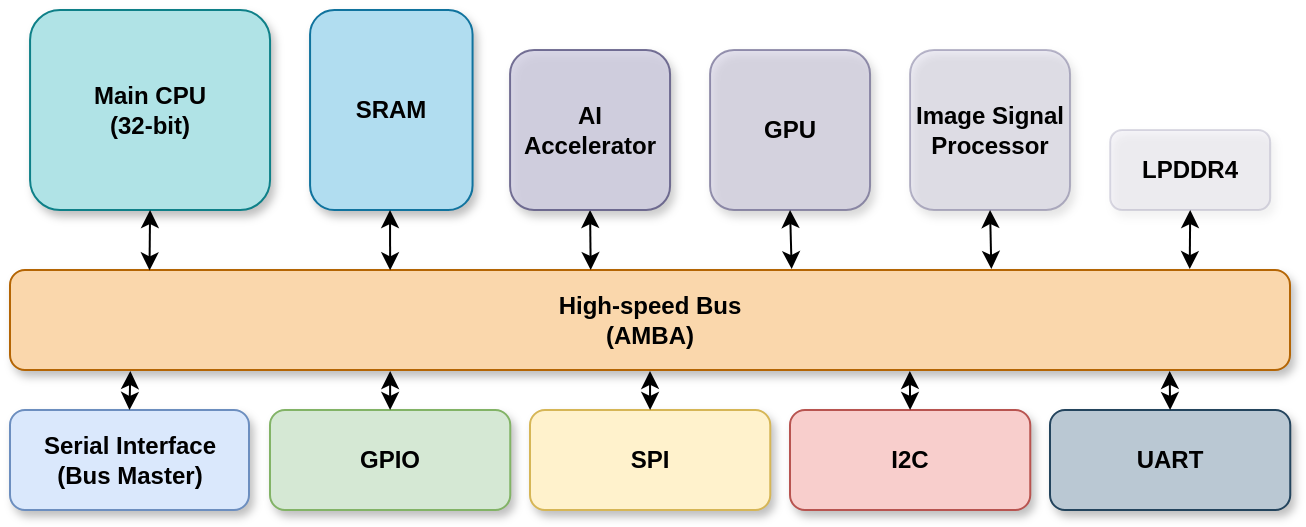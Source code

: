 <mxfile version="24.7.16">
  <diagram name="Page-1" id="7c7Gsr3EZ65wrOukpcMr">
    <mxGraphModel dx="1789" dy="1598" grid="1" gridSize="10" guides="1" tooltips="1" connect="1" arrows="1" fold="1" page="0" pageScale="1" pageWidth="850" pageHeight="1100" math="0" shadow="0">
      <root>
        <mxCell id="0" />
        <mxCell id="1" parent="0" />
        <mxCell id="WEE4pHvyWrbr1R9gSWEm-3" value="&lt;div&gt;High-speed Bus&lt;/div&gt;&lt;div&gt;(AMBA)&lt;br&gt;&lt;/div&gt;" style="rounded=1;whiteSpace=wrap;html=1;points=[[0.09,0,0,0,0]];fillColor=#fad7ac;strokeColor=#b46504;shadow=1;fontStyle=1" parent="1" vertex="1">
          <mxGeometry x="-40" y="-530" width="640" height="50" as="geometry" />
        </mxCell>
        <mxCell id="WEE4pHvyWrbr1R9gSWEm-4" value="&lt;div&gt;Main CPU&lt;/div&gt;&lt;div&gt;(32-bit)&lt;br&gt;&lt;/div&gt;" style="rounded=1;whiteSpace=wrap;html=1;fillColor=#b0e3e6;strokeColor=#0e8088;shadow=1;fontStyle=1" parent="1" vertex="1">
          <mxGeometry x="-29.97" y="-660" width="120" height="100" as="geometry" />
        </mxCell>
        <mxCell id="WEE4pHvyWrbr1R9gSWEm-5" value="SRAM" style="rounded=1;whiteSpace=wrap;html=1;fillColor=#b1ddf0;strokeColor=#10739e;shadow=1;fontStyle=1" parent="1" vertex="1">
          <mxGeometry x="110.03" y="-660" width="81.25" height="100" as="geometry" />
        </mxCell>
        <mxCell id="WEE4pHvyWrbr1R9gSWEm-6" value="&lt;div&gt;Serial Interface&lt;/div&gt;&lt;div&gt;(Bus Master)&lt;br&gt;&lt;/div&gt;" style="rounded=1;whiteSpace=wrap;html=1;fillColor=#dae8fc;strokeColor=#6c8ebf;shadow=1;fontStyle=1" parent="1" vertex="1">
          <mxGeometry x="-40" y="-460" width="119.5" height="50" as="geometry" />
        </mxCell>
        <mxCell id="WEE4pHvyWrbr1R9gSWEm-9" value="&lt;div&gt;GPIO&lt;/div&gt;" style="rounded=1;whiteSpace=wrap;html=1;fillColor=#d5e8d4;strokeColor=#82b366;shadow=1;fontStyle=1" parent="1" vertex="1">
          <mxGeometry x="90" y="-460" width="120.13" height="50" as="geometry" />
        </mxCell>
        <mxCell id="WEE4pHvyWrbr1R9gSWEm-11" value="SPI" style="rounded=1;whiteSpace=wrap;html=1;fillColor=#fff2cc;strokeColor=#d6b656;shadow=1;fontStyle=1" parent="1" vertex="1">
          <mxGeometry x="220" y="-460" width="120.13" height="50" as="geometry" />
        </mxCell>
        <mxCell id="WEE4pHvyWrbr1R9gSWEm-24" style="edgeStyle=orthogonalEdgeStyle;rounded=0;orthogonalLoop=1;jettySize=auto;html=1;exitX=0.5;exitY=1;exitDx=0;exitDy=0;entryX=0.438;entryY=0;entryDx=0;entryDy=0;entryPerimeter=0;startArrow=classic;startFill=1;fontStyle=1" parent="1" source="WEE4pHvyWrbr1R9gSWEm-12" edge="1">
          <mxGeometry relative="1" as="geometry">
            <mxPoint x="250.35" y="-530" as="targetPoint" />
          </mxGeometry>
        </mxCell>
        <mxCell id="WEE4pHvyWrbr1R9gSWEm-12" value="AI Accelerator" style="rounded=1;whiteSpace=wrap;html=1;fillColor=#d0cee2;strokeColor=#56517e;opacity=80;shadow=1;fontStyle=1" parent="1" vertex="1">
          <mxGeometry x="210.03" y="-640" width="80" height="80" as="geometry" />
        </mxCell>
        <mxCell id="WEE4pHvyWrbr1R9gSWEm-13" value="GPU" style="rounded=1;whiteSpace=wrap;html=1;fillColor=#d0cee2;strokeColor=#56517e;opacity=60;shadow=1;fontStyle=1" parent="1" vertex="1">
          <mxGeometry x="310.03" y="-640" width="80" height="80" as="geometry" />
        </mxCell>
        <mxCell id="WEE4pHvyWrbr1R9gSWEm-17" value="I2C" style="rounded=1;whiteSpace=wrap;html=1;fillColor=#f8cecc;strokeColor=#b85450;shadow=1;fontStyle=1" parent="1" vertex="1">
          <mxGeometry x="350" y="-460" width="120.13" height="50" as="geometry" />
        </mxCell>
        <mxCell id="WEE4pHvyWrbr1R9gSWEm-18" value="UART" style="rounded=1;whiteSpace=wrap;html=1;fillColor=#bac8d3;strokeColor=#23445d;shadow=1;fontStyle=1" parent="1" vertex="1">
          <mxGeometry x="480" y="-460" width="120.13" height="50" as="geometry" />
        </mxCell>
        <mxCell id="WEE4pHvyWrbr1R9gSWEm-20" style="edgeStyle=orthogonalEdgeStyle;rounded=0;orthogonalLoop=1;jettySize=auto;html=1;exitX=0.5;exitY=1;exitDx=0;exitDy=0;entryX=0.109;entryY=0.004;entryDx=0;entryDy=0;entryPerimeter=0;startArrow=classic;startFill=1;fontStyle=1" parent="1" source="WEE4pHvyWrbr1R9gSWEm-4" target="WEE4pHvyWrbr1R9gSWEm-3" edge="1">
          <mxGeometry relative="1" as="geometry">
            <mxPoint x="27.63" y="-530" as="targetPoint" />
          </mxGeometry>
        </mxCell>
        <mxCell id="WEE4pHvyWrbr1R9gSWEm-21" value="" style="ellipse;whiteSpace=wrap;html=1;aspect=fixed;fontStyle=1" parent="1" vertex="1">
          <mxGeometry x="150.03" y="-530" as="geometry" />
        </mxCell>
        <mxCell id="WEE4pHvyWrbr1R9gSWEm-22" style="edgeStyle=orthogonalEdgeStyle;rounded=0;orthogonalLoop=1;jettySize=auto;html=1;entryX=0.297;entryY=0.003;entryDx=0;entryDy=0;entryPerimeter=0;startArrow=classic;startFill=1;fontStyle=1" parent="1" target="WEE4pHvyWrbr1R9gSWEm-3" edge="1">
          <mxGeometry relative="1" as="geometry">
            <mxPoint x="150" y="-560" as="sourcePoint" />
            <mxPoint x="149.23" y="-530.1" as="targetPoint" />
          </mxGeometry>
        </mxCell>
        <mxCell id="WEE4pHvyWrbr1R9gSWEm-26" style="edgeStyle=orthogonalEdgeStyle;rounded=0;orthogonalLoop=1;jettySize=auto;html=1;exitX=0.5;exitY=1;exitDx=0;exitDy=0;entryX=0.595;entryY=-0.009;entryDx=0;entryDy=0;entryPerimeter=0;startArrow=classic;startFill=1;fontStyle=1" parent="1" source="WEE4pHvyWrbr1R9gSWEm-13" edge="1">
          <mxGeometry relative="1" as="geometry">
            <mxPoint x="350.83" y="-530.45" as="targetPoint" />
          </mxGeometry>
        </mxCell>
        <mxCell id="WEE4pHvyWrbr1R9gSWEm-27" style="edgeStyle=orthogonalEdgeStyle;rounded=0;orthogonalLoop=1;jettySize=auto;html=1;exitX=0.5;exitY=0;exitDx=0;exitDy=0;entryX=0.498;entryY=-0.014;entryDx=0;entryDy=0;entryPerimeter=0;fontStyle=1" parent="1" source="WEE4pHvyWrbr1R9gSWEm-6" target="WEE4pHvyWrbr1R9gSWEm-6" edge="1">
          <mxGeometry relative="1" as="geometry" />
        </mxCell>
        <mxCell id="WEE4pHvyWrbr1R9gSWEm-28" style="edgeStyle=orthogonalEdgeStyle;rounded=0;orthogonalLoop=1;jettySize=auto;html=1;exitX=0.5;exitY=0;exitDx=0;exitDy=0;entryX=0.094;entryY=1.01;entryDx=0;entryDy=0;entryPerimeter=0;startArrow=classic;startFill=1;fontStyle=1" parent="1" source="WEE4pHvyWrbr1R9gSWEm-6" target="WEE4pHvyWrbr1R9gSWEm-3" edge="1">
          <mxGeometry relative="1" as="geometry" />
        </mxCell>
        <mxCell id="WEE4pHvyWrbr1R9gSWEm-29" style="edgeStyle=orthogonalEdgeStyle;rounded=0;orthogonalLoop=1;jettySize=auto;html=1;exitX=0.5;exitY=0;exitDx=0;exitDy=0;entryX=0.297;entryY=1.01;entryDx=0;entryDy=0;entryPerimeter=0;startArrow=classic;startFill=1;fontStyle=1" parent="1" source="WEE4pHvyWrbr1R9gSWEm-9" target="WEE4pHvyWrbr1R9gSWEm-3" edge="1">
          <mxGeometry relative="1" as="geometry" />
        </mxCell>
        <mxCell id="WEE4pHvyWrbr1R9gSWEm-30" style="edgeStyle=orthogonalEdgeStyle;rounded=0;orthogonalLoop=1;jettySize=auto;html=1;exitX=0.5;exitY=0;exitDx=0;exitDy=0;entryX=0.5;entryY=1.009;entryDx=0;entryDy=0;entryPerimeter=0;startArrow=classic;startFill=1;fontStyle=1" parent="1" source="WEE4pHvyWrbr1R9gSWEm-11" target="WEE4pHvyWrbr1R9gSWEm-3" edge="1">
          <mxGeometry relative="1" as="geometry" />
        </mxCell>
        <mxCell id="WEE4pHvyWrbr1R9gSWEm-31" style="edgeStyle=orthogonalEdgeStyle;rounded=0;orthogonalLoop=1;jettySize=auto;html=1;exitX=0.5;exitY=0;exitDx=0;exitDy=0;entryX=0.703;entryY=1.009;entryDx=0;entryDy=0;entryPerimeter=0;startArrow=classic;startFill=1;fontStyle=1" parent="1" source="WEE4pHvyWrbr1R9gSWEm-17" target="WEE4pHvyWrbr1R9gSWEm-3" edge="1">
          <mxGeometry relative="1" as="geometry" />
        </mxCell>
        <mxCell id="WEE4pHvyWrbr1R9gSWEm-32" style="edgeStyle=orthogonalEdgeStyle;rounded=0;orthogonalLoop=1;jettySize=auto;html=1;exitX=0.5;exitY=0;exitDx=0;exitDy=0;entryX=0.906;entryY=1.009;entryDx=0;entryDy=0;entryPerimeter=0;startArrow=classic;startFill=1;fontStyle=1" parent="1" source="WEE4pHvyWrbr1R9gSWEm-18" target="WEE4pHvyWrbr1R9gSWEm-3" edge="1">
          <mxGeometry relative="1" as="geometry" />
        </mxCell>
        <mxCell id="WEE4pHvyWrbr1R9gSWEm-33" value="&lt;div&gt;Image Signal&lt;/div&gt;&lt;div&gt;Processor&lt;br&gt;&lt;/div&gt;" style="rounded=1;whiteSpace=wrap;html=1;fillColor=#d0cee2;strokeColor=#56517e;opacity=40;shadow=1;fontStyle=1" parent="1" vertex="1">
          <mxGeometry x="410.03" y="-640" width="80" height="80" as="geometry" />
        </mxCell>
        <mxCell id="WEE4pHvyWrbr1R9gSWEm-34" value="LPDDR4" style="rounded=1;whiteSpace=wrap;html=1;fillColor=#d0cee2;strokeColor=#56517e;opacity=20;shadow=1;fontStyle=1" parent="1" vertex="1">
          <mxGeometry x="510.1" y="-600" width="80" height="40" as="geometry" />
        </mxCell>
        <mxCell id="WEE4pHvyWrbr1R9gSWEm-35" style="edgeStyle=orthogonalEdgeStyle;rounded=0;orthogonalLoop=1;jettySize=auto;html=1;exitX=0.5;exitY=1;exitDx=0;exitDy=0;entryX=0.751;entryY=-0.011;entryDx=0;entryDy=0;entryPerimeter=0;startArrow=classic;startFill=1;fontStyle=1" parent="1" source="WEE4pHvyWrbr1R9gSWEm-33" edge="1">
          <mxGeometry relative="1" as="geometry">
            <mxPoint x="450.67" y="-530.55" as="targetPoint" />
          </mxGeometry>
        </mxCell>
        <mxCell id="WEE4pHvyWrbr1R9gSWEm-37" style="edgeStyle=orthogonalEdgeStyle;rounded=0;orthogonalLoop=1;jettySize=auto;html=1;exitX=0.5;exitY=1;exitDx=0;exitDy=0;entryX=0.906;entryY=-0.009;entryDx=0;entryDy=0;entryPerimeter=0;startArrow=classic;startFill=1;fontStyle=1" parent="1" source="WEE4pHvyWrbr1R9gSWEm-34" edge="1">
          <mxGeometry relative="1" as="geometry">
            <mxPoint x="549.87" y="-530.45" as="targetPoint" />
          </mxGeometry>
        </mxCell>
      </root>
    </mxGraphModel>
  </diagram>
</mxfile>
